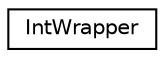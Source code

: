 digraph "Иерархия классов. Графический вид."
{
 // LATEX_PDF_SIZE
  edge [fontname="Helvetica",fontsize="10",labelfontname="Helvetica",labelfontsize="10"];
  node [fontname="Helvetica",fontsize="10",shape=record];
  rankdir="LR";
  Node0 [label="IntWrapper",height=0.2,width=0.4,color="black", fillcolor="white", style="filled",URL="$classIntWrapper.html",tooltip=" "];
}
